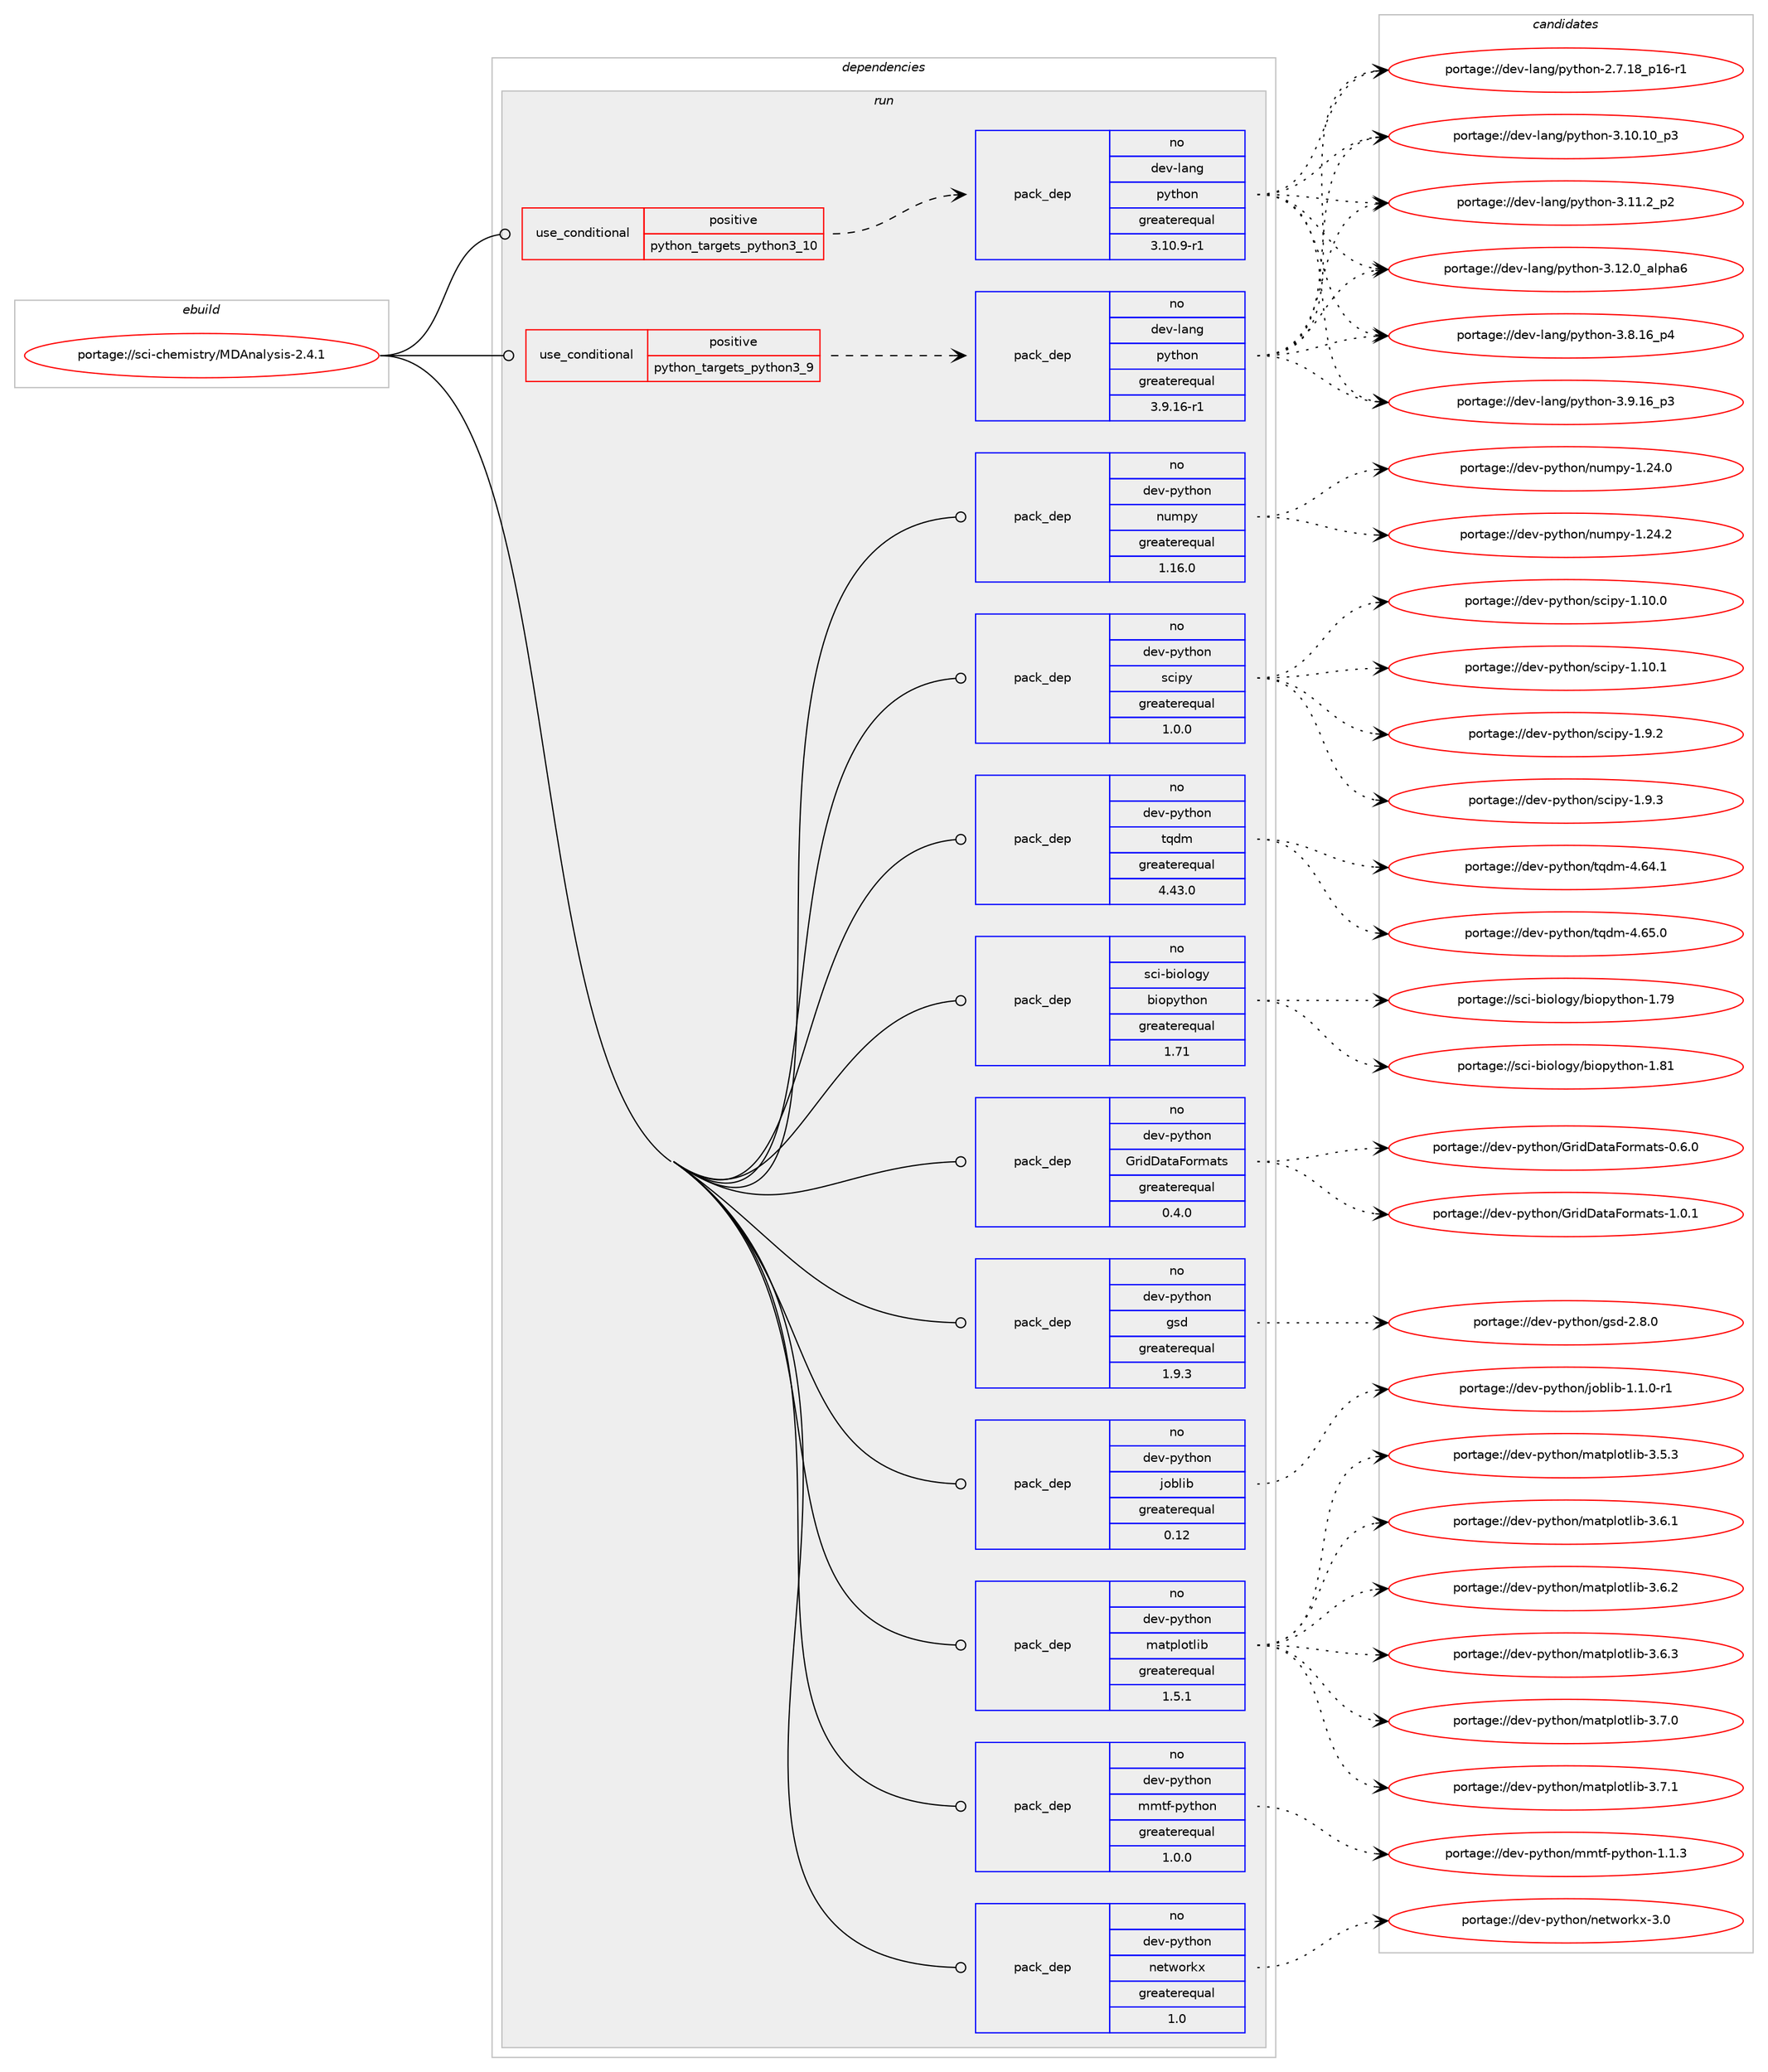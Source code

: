 digraph prolog {

# *************
# Graph options
# *************

newrank=true;
concentrate=true;
compound=true;
graph [rankdir=LR,fontname=Helvetica,fontsize=10,ranksep=1.5];#, ranksep=2.5, nodesep=0.2];
edge  [arrowhead=vee];
node  [fontname=Helvetica,fontsize=10];

# **********
# The ebuild
# **********

subgraph cluster_leftcol {
color=gray;
rank=same;
label=<<i>ebuild</i>>;
id [label="portage://sci-chemistry/MDAnalysis-2.4.1", color=red, width=4, href="../sci-chemistry/MDAnalysis-2.4.1.svg"];
}

# ****************
# The dependencies
# ****************

subgraph cluster_midcol {
color=gray;
label=<<i>dependencies</i>>;
subgraph cluster_compile {
fillcolor="#eeeeee";
style=filled;
label=<<i>compile</i>>;
}
subgraph cluster_compileandrun {
fillcolor="#eeeeee";
style=filled;
label=<<i>compile and run</i>>;
}
subgraph cluster_run {
fillcolor="#eeeeee";
style=filled;
label=<<i>run</i>>;
subgraph cond69 {
dependency138 [label=<<TABLE BORDER="0" CELLBORDER="1" CELLSPACING="0" CELLPADDING="4"><TR><TD ROWSPAN="3" CELLPADDING="10">use_conditional</TD></TR><TR><TD>positive</TD></TR><TR><TD>python_targets_python3_10</TD></TR></TABLE>>, shape=none, color=red];
subgraph pack69 {
dependency139 [label=<<TABLE BORDER="0" CELLBORDER="1" CELLSPACING="0" CELLPADDING="4" WIDTH="220"><TR><TD ROWSPAN="6" CELLPADDING="30">pack_dep</TD></TR><TR><TD WIDTH="110">no</TD></TR><TR><TD>dev-lang</TD></TR><TR><TD>python</TD></TR><TR><TD>greaterequal</TD></TR><TR><TD>3.10.9-r1</TD></TR></TABLE>>, shape=none, color=blue];
}
dependency138:e -> dependency139:w [weight=20,style="dashed",arrowhead="vee"];
}
id:e -> dependency138:w [weight=20,style="solid",arrowhead="odot"];
subgraph cond70 {
dependency140 [label=<<TABLE BORDER="0" CELLBORDER="1" CELLSPACING="0" CELLPADDING="4"><TR><TD ROWSPAN="3" CELLPADDING="10">use_conditional</TD></TR><TR><TD>positive</TD></TR><TR><TD>python_targets_python3_9</TD></TR></TABLE>>, shape=none, color=red];
subgraph pack70 {
dependency141 [label=<<TABLE BORDER="0" CELLBORDER="1" CELLSPACING="0" CELLPADDING="4" WIDTH="220"><TR><TD ROWSPAN="6" CELLPADDING="30">pack_dep</TD></TR><TR><TD WIDTH="110">no</TD></TR><TR><TD>dev-lang</TD></TR><TR><TD>python</TD></TR><TR><TD>greaterequal</TD></TR><TR><TD>3.9.16-r1</TD></TR></TABLE>>, shape=none, color=blue];
}
dependency140:e -> dependency141:w [weight=20,style="dashed",arrowhead="vee"];
}
id:e -> dependency140:w [weight=20,style="solid",arrowhead="odot"];
subgraph pack71 {
dependency142 [label=<<TABLE BORDER="0" CELLBORDER="1" CELLSPACING="0" CELLPADDING="4" WIDTH="220"><TR><TD ROWSPAN="6" CELLPADDING="30">pack_dep</TD></TR><TR><TD WIDTH="110">no</TD></TR><TR><TD>dev-python</TD></TR><TR><TD>GridDataFormats</TD></TR><TR><TD>greaterequal</TD></TR><TR><TD>0.4.0</TD></TR></TABLE>>, shape=none, color=blue];
}
id:e -> dependency142:w [weight=20,style="solid",arrowhead="odot"];
subgraph pack72 {
dependency143 [label=<<TABLE BORDER="0" CELLBORDER="1" CELLSPACING="0" CELLPADDING="4" WIDTH="220"><TR><TD ROWSPAN="6" CELLPADDING="30">pack_dep</TD></TR><TR><TD WIDTH="110">no</TD></TR><TR><TD>dev-python</TD></TR><TR><TD>gsd</TD></TR><TR><TD>greaterequal</TD></TR><TR><TD>1.9.3</TD></TR></TABLE>>, shape=none, color=blue];
}
id:e -> dependency143:w [weight=20,style="solid",arrowhead="odot"];
subgraph pack73 {
dependency144 [label=<<TABLE BORDER="0" CELLBORDER="1" CELLSPACING="0" CELLPADDING="4" WIDTH="220"><TR><TD ROWSPAN="6" CELLPADDING="30">pack_dep</TD></TR><TR><TD WIDTH="110">no</TD></TR><TR><TD>dev-python</TD></TR><TR><TD>joblib</TD></TR><TR><TD>greaterequal</TD></TR><TR><TD>0.12</TD></TR></TABLE>>, shape=none, color=blue];
}
id:e -> dependency144:w [weight=20,style="solid",arrowhead="odot"];
subgraph pack74 {
dependency145 [label=<<TABLE BORDER="0" CELLBORDER="1" CELLSPACING="0" CELLPADDING="4" WIDTH="220"><TR><TD ROWSPAN="6" CELLPADDING="30">pack_dep</TD></TR><TR><TD WIDTH="110">no</TD></TR><TR><TD>dev-python</TD></TR><TR><TD>matplotlib</TD></TR><TR><TD>greaterequal</TD></TR><TR><TD>1.5.1</TD></TR></TABLE>>, shape=none, color=blue];
}
id:e -> dependency145:w [weight=20,style="solid",arrowhead="odot"];
subgraph pack75 {
dependency146 [label=<<TABLE BORDER="0" CELLBORDER="1" CELLSPACING="0" CELLPADDING="4" WIDTH="220"><TR><TD ROWSPAN="6" CELLPADDING="30">pack_dep</TD></TR><TR><TD WIDTH="110">no</TD></TR><TR><TD>dev-python</TD></TR><TR><TD>mmtf-python</TD></TR><TR><TD>greaterequal</TD></TR><TR><TD>1.0.0</TD></TR></TABLE>>, shape=none, color=blue];
}
id:e -> dependency146:w [weight=20,style="solid",arrowhead="odot"];
subgraph pack76 {
dependency147 [label=<<TABLE BORDER="0" CELLBORDER="1" CELLSPACING="0" CELLPADDING="4" WIDTH="220"><TR><TD ROWSPAN="6" CELLPADDING="30">pack_dep</TD></TR><TR><TD WIDTH="110">no</TD></TR><TR><TD>dev-python</TD></TR><TR><TD>networkx</TD></TR><TR><TD>greaterequal</TD></TR><TR><TD>1.0</TD></TR></TABLE>>, shape=none, color=blue];
}
id:e -> dependency147:w [weight=20,style="solid",arrowhead="odot"];
subgraph pack77 {
dependency148 [label=<<TABLE BORDER="0" CELLBORDER="1" CELLSPACING="0" CELLPADDING="4" WIDTH="220"><TR><TD ROWSPAN="6" CELLPADDING="30">pack_dep</TD></TR><TR><TD WIDTH="110">no</TD></TR><TR><TD>dev-python</TD></TR><TR><TD>numpy</TD></TR><TR><TD>greaterequal</TD></TR><TR><TD>1.16.0</TD></TR></TABLE>>, shape=none, color=blue];
}
id:e -> dependency148:w [weight=20,style="solid",arrowhead="odot"];
subgraph pack78 {
dependency149 [label=<<TABLE BORDER="0" CELLBORDER="1" CELLSPACING="0" CELLPADDING="4" WIDTH="220"><TR><TD ROWSPAN="6" CELLPADDING="30">pack_dep</TD></TR><TR><TD WIDTH="110">no</TD></TR><TR><TD>dev-python</TD></TR><TR><TD>scipy</TD></TR><TR><TD>greaterequal</TD></TR><TR><TD>1.0.0</TD></TR></TABLE>>, shape=none, color=blue];
}
id:e -> dependency149:w [weight=20,style="solid",arrowhead="odot"];
# *** BEGIN UNKNOWN DEPENDENCY TYPE (TODO) ***
# id -> package_dependency(portage://sci-chemistry/MDAnalysis-2.4.1,run,no,dev-python,threadpoolctl,none,[,,],[],[use(optenable(python_targets_python3_9),negative),use(optenable(python_targets_python3_10),negative)])
# *** END UNKNOWN DEPENDENCY TYPE (TODO) ***

subgraph pack79 {
dependency150 [label=<<TABLE BORDER="0" CELLBORDER="1" CELLSPACING="0" CELLPADDING="4" WIDTH="220"><TR><TD ROWSPAN="6" CELLPADDING="30">pack_dep</TD></TR><TR><TD WIDTH="110">no</TD></TR><TR><TD>dev-python</TD></TR><TR><TD>tqdm</TD></TR><TR><TD>greaterequal</TD></TR><TR><TD>4.43.0</TD></TR></TABLE>>, shape=none, color=blue];
}
id:e -> dependency150:w [weight=20,style="solid",arrowhead="odot"];
subgraph pack80 {
dependency151 [label=<<TABLE BORDER="0" CELLBORDER="1" CELLSPACING="0" CELLPADDING="4" WIDTH="220"><TR><TD ROWSPAN="6" CELLPADDING="30">pack_dep</TD></TR><TR><TD WIDTH="110">no</TD></TR><TR><TD>sci-biology</TD></TR><TR><TD>biopython</TD></TR><TR><TD>greaterequal</TD></TR><TR><TD>1.71</TD></TR></TABLE>>, shape=none, color=blue];
}
id:e -> dependency151:w [weight=20,style="solid",arrowhead="odot"];
}
}

# **************
# The candidates
# **************

subgraph cluster_choices {
rank=same;
color=gray;
label=<<i>candidates</i>>;

subgraph choice69 {
color=black;
nodesep=1;
choice100101118451089711010347112121116104111110455046554649569511249544511449 [label="portage://dev-lang/python-2.7.18_p16-r1", color=red, width=4,href="../dev-lang/python-2.7.18_p16-r1.svg"];
choice10010111845108971101034711212111610411111045514649484649489511251 [label="portage://dev-lang/python-3.10.10_p3", color=red, width=4,href="../dev-lang/python-3.10.10_p3.svg"];
choice100101118451089711010347112121116104111110455146494946509511250 [label="portage://dev-lang/python-3.11.2_p2", color=red, width=4,href="../dev-lang/python-3.11.2_p2.svg"];
choice1001011184510897110103471121211161041111104551464950464895971081121049754 [label="portage://dev-lang/python-3.12.0_alpha6", color=red, width=4,href="../dev-lang/python-3.12.0_alpha6.svg"];
choice100101118451089711010347112121116104111110455146564649549511252 [label="portage://dev-lang/python-3.8.16_p4", color=red, width=4,href="../dev-lang/python-3.8.16_p4.svg"];
choice100101118451089711010347112121116104111110455146574649549511251 [label="portage://dev-lang/python-3.9.16_p3", color=red, width=4,href="../dev-lang/python-3.9.16_p3.svg"];
dependency139:e -> choice100101118451089711010347112121116104111110455046554649569511249544511449:w [style=dotted,weight="100"];
dependency139:e -> choice10010111845108971101034711212111610411111045514649484649489511251:w [style=dotted,weight="100"];
dependency139:e -> choice100101118451089711010347112121116104111110455146494946509511250:w [style=dotted,weight="100"];
dependency139:e -> choice1001011184510897110103471121211161041111104551464950464895971081121049754:w [style=dotted,weight="100"];
dependency139:e -> choice100101118451089711010347112121116104111110455146564649549511252:w [style=dotted,weight="100"];
dependency139:e -> choice100101118451089711010347112121116104111110455146574649549511251:w [style=dotted,weight="100"];
}
subgraph choice70 {
color=black;
nodesep=1;
choice100101118451089711010347112121116104111110455046554649569511249544511449 [label="portage://dev-lang/python-2.7.18_p16-r1", color=red, width=4,href="../dev-lang/python-2.7.18_p16-r1.svg"];
choice10010111845108971101034711212111610411111045514649484649489511251 [label="portage://dev-lang/python-3.10.10_p3", color=red, width=4,href="../dev-lang/python-3.10.10_p3.svg"];
choice100101118451089711010347112121116104111110455146494946509511250 [label="portage://dev-lang/python-3.11.2_p2", color=red, width=4,href="../dev-lang/python-3.11.2_p2.svg"];
choice1001011184510897110103471121211161041111104551464950464895971081121049754 [label="portage://dev-lang/python-3.12.0_alpha6", color=red, width=4,href="../dev-lang/python-3.12.0_alpha6.svg"];
choice100101118451089711010347112121116104111110455146564649549511252 [label="portage://dev-lang/python-3.8.16_p4", color=red, width=4,href="../dev-lang/python-3.8.16_p4.svg"];
choice100101118451089711010347112121116104111110455146574649549511251 [label="portage://dev-lang/python-3.9.16_p3", color=red, width=4,href="../dev-lang/python-3.9.16_p3.svg"];
dependency141:e -> choice100101118451089711010347112121116104111110455046554649569511249544511449:w [style=dotted,weight="100"];
dependency141:e -> choice10010111845108971101034711212111610411111045514649484649489511251:w [style=dotted,weight="100"];
dependency141:e -> choice100101118451089711010347112121116104111110455146494946509511250:w [style=dotted,weight="100"];
dependency141:e -> choice1001011184510897110103471121211161041111104551464950464895971081121049754:w [style=dotted,weight="100"];
dependency141:e -> choice100101118451089711010347112121116104111110455146564649549511252:w [style=dotted,weight="100"];
dependency141:e -> choice100101118451089711010347112121116104111110455146574649549511251:w [style=dotted,weight="100"];
}
subgraph choice71 {
color=black;
nodesep=1;
choice1001011184511212111610411111047711141051006897116977011111410997116115454846544648 [label="portage://dev-python/GridDataFormats-0.6.0", color=red, width=4,href="../dev-python/GridDataFormats-0.6.0.svg"];
choice1001011184511212111610411111047711141051006897116977011111410997116115454946484649 [label="portage://dev-python/GridDataFormats-1.0.1", color=red, width=4,href="../dev-python/GridDataFormats-1.0.1.svg"];
dependency142:e -> choice1001011184511212111610411111047711141051006897116977011111410997116115454846544648:w [style=dotted,weight="100"];
dependency142:e -> choice1001011184511212111610411111047711141051006897116977011111410997116115454946484649:w [style=dotted,weight="100"];
}
subgraph choice72 {
color=black;
nodesep=1;
choice1001011184511212111610411111047103115100455046564648 [label="portage://dev-python/gsd-2.8.0", color=red, width=4,href="../dev-python/gsd-2.8.0.svg"];
dependency143:e -> choice1001011184511212111610411111047103115100455046564648:w [style=dotted,weight="100"];
}
subgraph choice73 {
color=black;
nodesep=1;
choice100101118451121211161041111104710611198108105984549464946484511449 [label="portage://dev-python/joblib-1.1.0-r1", color=red, width=4,href="../dev-python/joblib-1.1.0-r1.svg"];
dependency144:e -> choice100101118451121211161041111104710611198108105984549464946484511449:w [style=dotted,weight="100"];
}
subgraph choice74 {
color=black;
nodesep=1;
choice10010111845112121116104111110471099711611210811111610810598455146534651 [label="portage://dev-python/matplotlib-3.5.3", color=red, width=4,href="../dev-python/matplotlib-3.5.3.svg"];
choice10010111845112121116104111110471099711611210811111610810598455146544649 [label="portage://dev-python/matplotlib-3.6.1", color=red, width=4,href="../dev-python/matplotlib-3.6.1.svg"];
choice10010111845112121116104111110471099711611210811111610810598455146544650 [label="portage://dev-python/matplotlib-3.6.2", color=red, width=4,href="../dev-python/matplotlib-3.6.2.svg"];
choice10010111845112121116104111110471099711611210811111610810598455146544651 [label="portage://dev-python/matplotlib-3.6.3", color=red, width=4,href="../dev-python/matplotlib-3.6.3.svg"];
choice10010111845112121116104111110471099711611210811111610810598455146554648 [label="portage://dev-python/matplotlib-3.7.0", color=red, width=4,href="../dev-python/matplotlib-3.7.0.svg"];
choice10010111845112121116104111110471099711611210811111610810598455146554649 [label="portage://dev-python/matplotlib-3.7.1", color=red, width=4,href="../dev-python/matplotlib-3.7.1.svg"];
dependency145:e -> choice10010111845112121116104111110471099711611210811111610810598455146534651:w [style=dotted,weight="100"];
dependency145:e -> choice10010111845112121116104111110471099711611210811111610810598455146544649:w [style=dotted,weight="100"];
dependency145:e -> choice10010111845112121116104111110471099711611210811111610810598455146544650:w [style=dotted,weight="100"];
dependency145:e -> choice10010111845112121116104111110471099711611210811111610810598455146544651:w [style=dotted,weight="100"];
dependency145:e -> choice10010111845112121116104111110471099711611210811111610810598455146554648:w [style=dotted,weight="100"];
dependency145:e -> choice10010111845112121116104111110471099711611210811111610810598455146554649:w [style=dotted,weight="100"];
}
subgraph choice75 {
color=black;
nodesep=1;
choice100101118451121211161041111104710910911610245112121116104111110454946494651 [label="portage://dev-python/mmtf-python-1.1.3", color=red, width=4,href="../dev-python/mmtf-python-1.1.3.svg"];
dependency146:e -> choice100101118451121211161041111104710910911610245112121116104111110454946494651:w [style=dotted,weight="100"];
}
subgraph choice76 {
color=black;
nodesep=1;
choice100101118451121211161041111104711010111611911111410712045514648 [label="portage://dev-python/networkx-3.0", color=red, width=4,href="../dev-python/networkx-3.0.svg"];
dependency147:e -> choice100101118451121211161041111104711010111611911111410712045514648:w [style=dotted,weight="100"];
}
subgraph choice77 {
color=black;
nodesep=1;
choice100101118451121211161041111104711011710911212145494650524648 [label="portage://dev-python/numpy-1.24.0", color=red, width=4,href="../dev-python/numpy-1.24.0.svg"];
choice100101118451121211161041111104711011710911212145494650524650 [label="portage://dev-python/numpy-1.24.2", color=red, width=4,href="../dev-python/numpy-1.24.2.svg"];
dependency148:e -> choice100101118451121211161041111104711011710911212145494650524648:w [style=dotted,weight="100"];
dependency148:e -> choice100101118451121211161041111104711011710911212145494650524650:w [style=dotted,weight="100"];
}
subgraph choice78 {
color=black;
nodesep=1;
choice10010111845112121116104111110471159910511212145494649484648 [label="portage://dev-python/scipy-1.10.0", color=red, width=4,href="../dev-python/scipy-1.10.0.svg"];
choice10010111845112121116104111110471159910511212145494649484649 [label="portage://dev-python/scipy-1.10.1", color=red, width=4,href="../dev-python/scipy-1.10.1.svg"];
choice100101118451121211161041111104711599105112121454946574650 [label="portage://dev-python/scipy-1.9.2", color=red, width=4,href="../dev-python/scipy-1.9.2.svg"];
choice100101118451121211161041111104711599105112121454946574651 [label="portage://dev-python/scipy-1.9.3", color=red, width=4,href="../dev-python/scipy-1.9.3.svg"];
dependency149:e -> choice10010111845112121116104111110471159910511212145494649484648:w [style=dotted,weight="100"];
dependency149:e -> choice10010111845112121116104111110471159910511212145494649484649:w [style=dotted,weight="100"];
dependency149:e -> choice100101118451121211161041111104711599105112121454946574650:w [style=dotted,weight="100"];
dependency149:e -> choice100101118451121211161041111104711599105112121454946574651:w [style=dotted,weight="100"];
}
subgraph choice79 {
color=black;
nodesep=1;
choice100101118451121211161041111104711611310010945524654524649 [label="portage://dev-python/tqdm-4.64.1", color=red, width=4,href="../dev-python/tqdm-4.64.1.svg"];
choice100101118451121211161041111104711611310010945524654534648 [label="portage://dev-python/tqdm-4.65.0", color=red, width=4,href="../dev-python/tqdm-4.65.0.svg"];
dependency150:e -> choice100101118451121211161041111104711611310010945524654524649:w [style=dotted,weight="100"];
dependency150:e -> choice100101118451121211161041111104711611310010945524654534648:w [style=dotted,weight="100"];
}
subgraph choice80 {
color=black;
nodesep=1;
choice11599105459810511110811110312147981051111121211161041111104549465557 [label="portage://sci-biology/biopython-1.79", color=red, width=4,href="../sci-biology/biopython-1.79.svg"];
choice11599105459810511110811110312147981051111121211161041111104549465649 [label="portage://sci-biology/biopython-1.81", color=red, width=4,href="../sci-biology/biopython-1.81.svg"];
dependency151:e -> choice11599105459810511110811110312147981051111121211161041111104549465557:w [style=dotted,weight="100"];
dependency151:e -> choice11599105459810511110811110312147981051111121211161041111104549465649:w [style=dotted,weight="100"];
}
}

}
